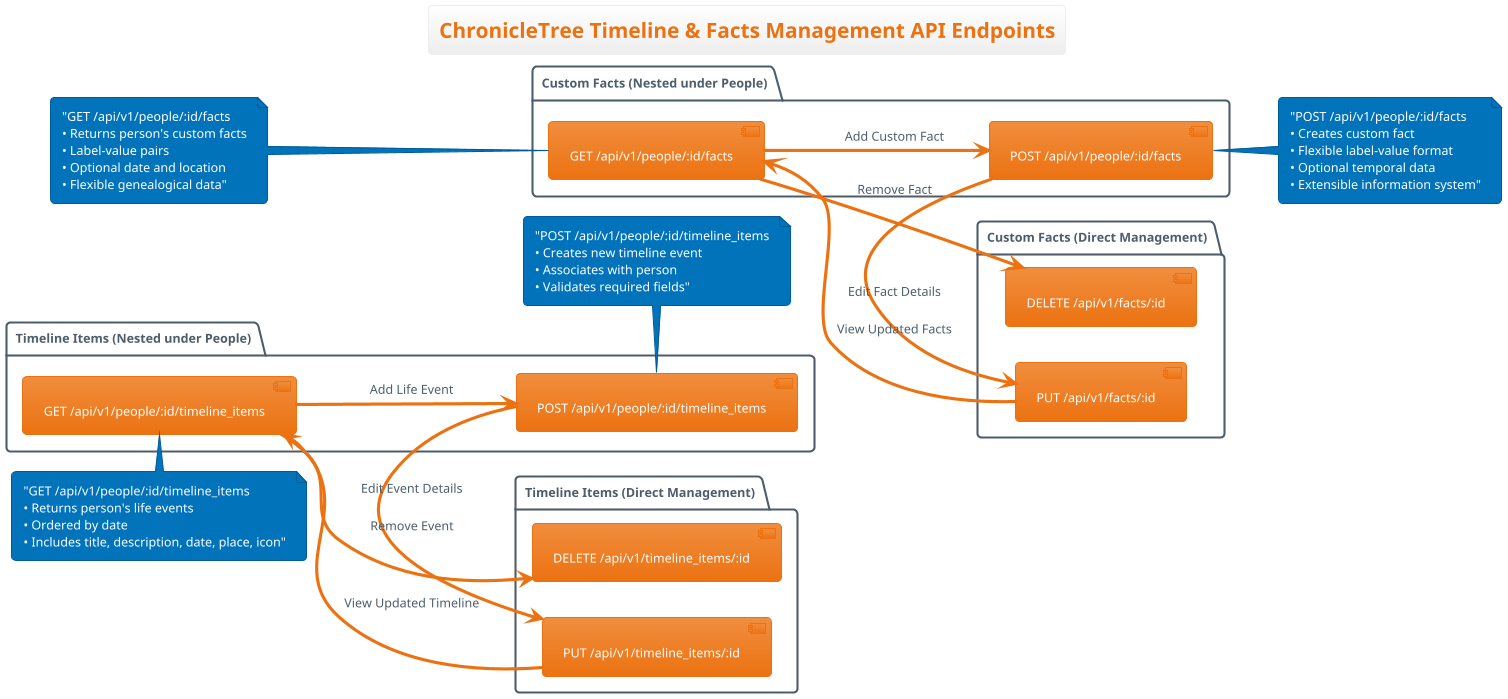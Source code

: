 @startuml Timeline and Facts API Endpoints
!theme aws-orange
title ChronicleTree Timeline & Facts Management API Endpoints

left to right direction

package "Timeline Items (Nested under People)" {
  [GET /api/v1/people/:id/timeline_items] as GetPersonTimeline
  [POST /api/v1/people/:id/timeline_items] as CreateTimelineItem
}

package "Timeline Items (Direct Management)" {
  [PUT /api/v1/timeline_items/:id] as UpdateTimelineItem
  [DELETE /api/v1/timeline_items/:id] as DeleteTimelineItem
}

package "Custom Facts (Nested under People)" {
  [GET /api/v1/people/:id/facts] as GetPersonFacts
  [POST /api/v1/people/:id/facts] as CreateFact
}

package "Custom Facts (Direct Management)" {
  [PUT /api/v1/facts/:id] as UpdateFact
  [DELETE /api/v1/facts/:id] as DeleteFact
}

' Timeline management flow
GetPersonTimeline --> CreateTimelineItem : "Add Life Event"
CreateTimelineItem --> UpdateTimelineItem : "Edit Event Details"
UpdateTimelineItem --> GetPersonTimeline : "View Updated Timeline"
GetPersonTimeline --> DeleteTimelineItem : "Remove Event"

' Facts management flow
GetPersonFacts --> CreateFact : "Add Custom Fact"
CreateFact --> UpdateFact : "Edit Fact Details"
UpdateFact --> GetPersonFacts : "View Updated Facts"
GetPersonFacts --> DeleteFact : "Remove Fact"

note top of GetPersonTimeline : "GET /api/v1/people/:id/timeline_items\n• Returns person's life events\n• Ordered by date\n• Includes title, description, date, place, icon"

note bottom of CreateTimelineItem : "POST /api/v1/people/:id/timeline_items\n• Creates new timeline event\n• Associates with person\n• Validates required fields"

note left of GetPersonFacts : "GET /api/v1/people/:id/facts\n• Returns person's custom facts\n• Label-value pairs\n• Optional date and location\n• Flexible genealogical data"

note right of CreateFact : "POST /api/v1/people/:id/facts\n• Creates custom fact\n• Flexible label-value format\n• Optional temporal data\n• Extensible information system"

@enduml
